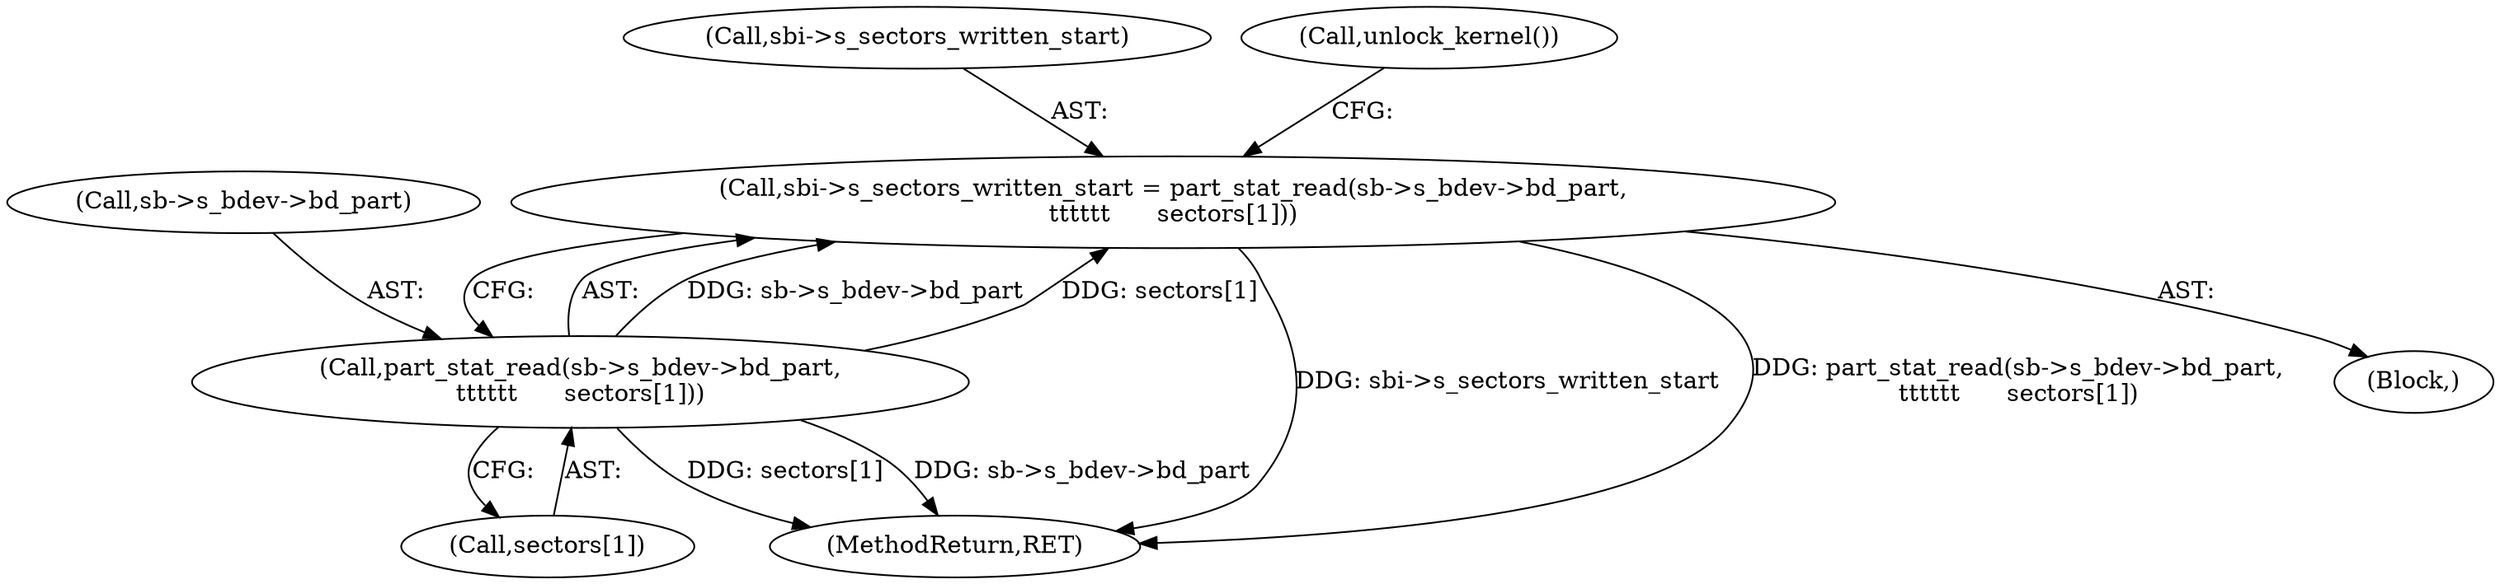 digraph "0_linux_744692dc059845b2a3022119871846e74d4f6e11_16@API" {
"1000225" [label="(Call,sbi->s_sectors_written_start = part_stat_read(sb->s_bdev->bd_part,\n\t\t\t\t\t\t      sectors[1]))"];
"1000229" [label="(Call,part_stat_read(sb->s_bdev->bd_part,\n\t\t\t\t\t\t      sectors[1]))"];
"1000226" [label="(Call,sbi->s_sectors_written_start)"];
"1000229" [label="(Call,part_stat_read(sb->s_bdev->bd_part,\n\t\t\t\t\t\t      sectors[1]))"];
"1000230" [label="(Call,sb->s_bdev->bd_part)"];
"1000120" [label="(Block,)"];
"1000238" [label="(Call,unlock_kernel())"];
"1000225" [label="(Call,sbi->s_sectors_written_start = part_stat_read(sb->s_bdev->bd_part,\n\t\t\t\t\t\t      sectors[1]))"];
"1000235" [label="(Call,sectors[1])"];
"1002129" [label="(MethodReturn,RET)"];
"1000225" -> "1000120"  [label="AST: "];
"1000225" -> "1000229"  [label="CFG: "];
"1000226" -> "1000225"  [label="AST: "];
"1000229" -> "1000225"  [label="AST: "];
"1000238" -> "1000225"  [label="CFG: "];
"1000225" -> "1002129"  [label="DDG: sbi->s_sectors_written_start"];
"1000225" -> "1002129"  [label="DDG: part_stat_read(sb->s_bdev->bd_part,\n\t\t\t\t\t\t      sectors[1])"];
"1000229" -> "1000225"  [label="DDG: sb->s_bdev->bd_part"];
"1000229" -> "1000225"  [label="DDG: sectors[1]"];
"1000229" -> "1000235"  [label="CFG: "];
"1000230" -> "1000229"  [label="AST: "];
"1000235" -> "1000229"  [label="AST: "];
"1000229" -> "1002129"  [label="DDG: sectors[1]"];
"1000229" -> "1002129"  [label="DDG: sb->s_bdev->bd_part"];
}
